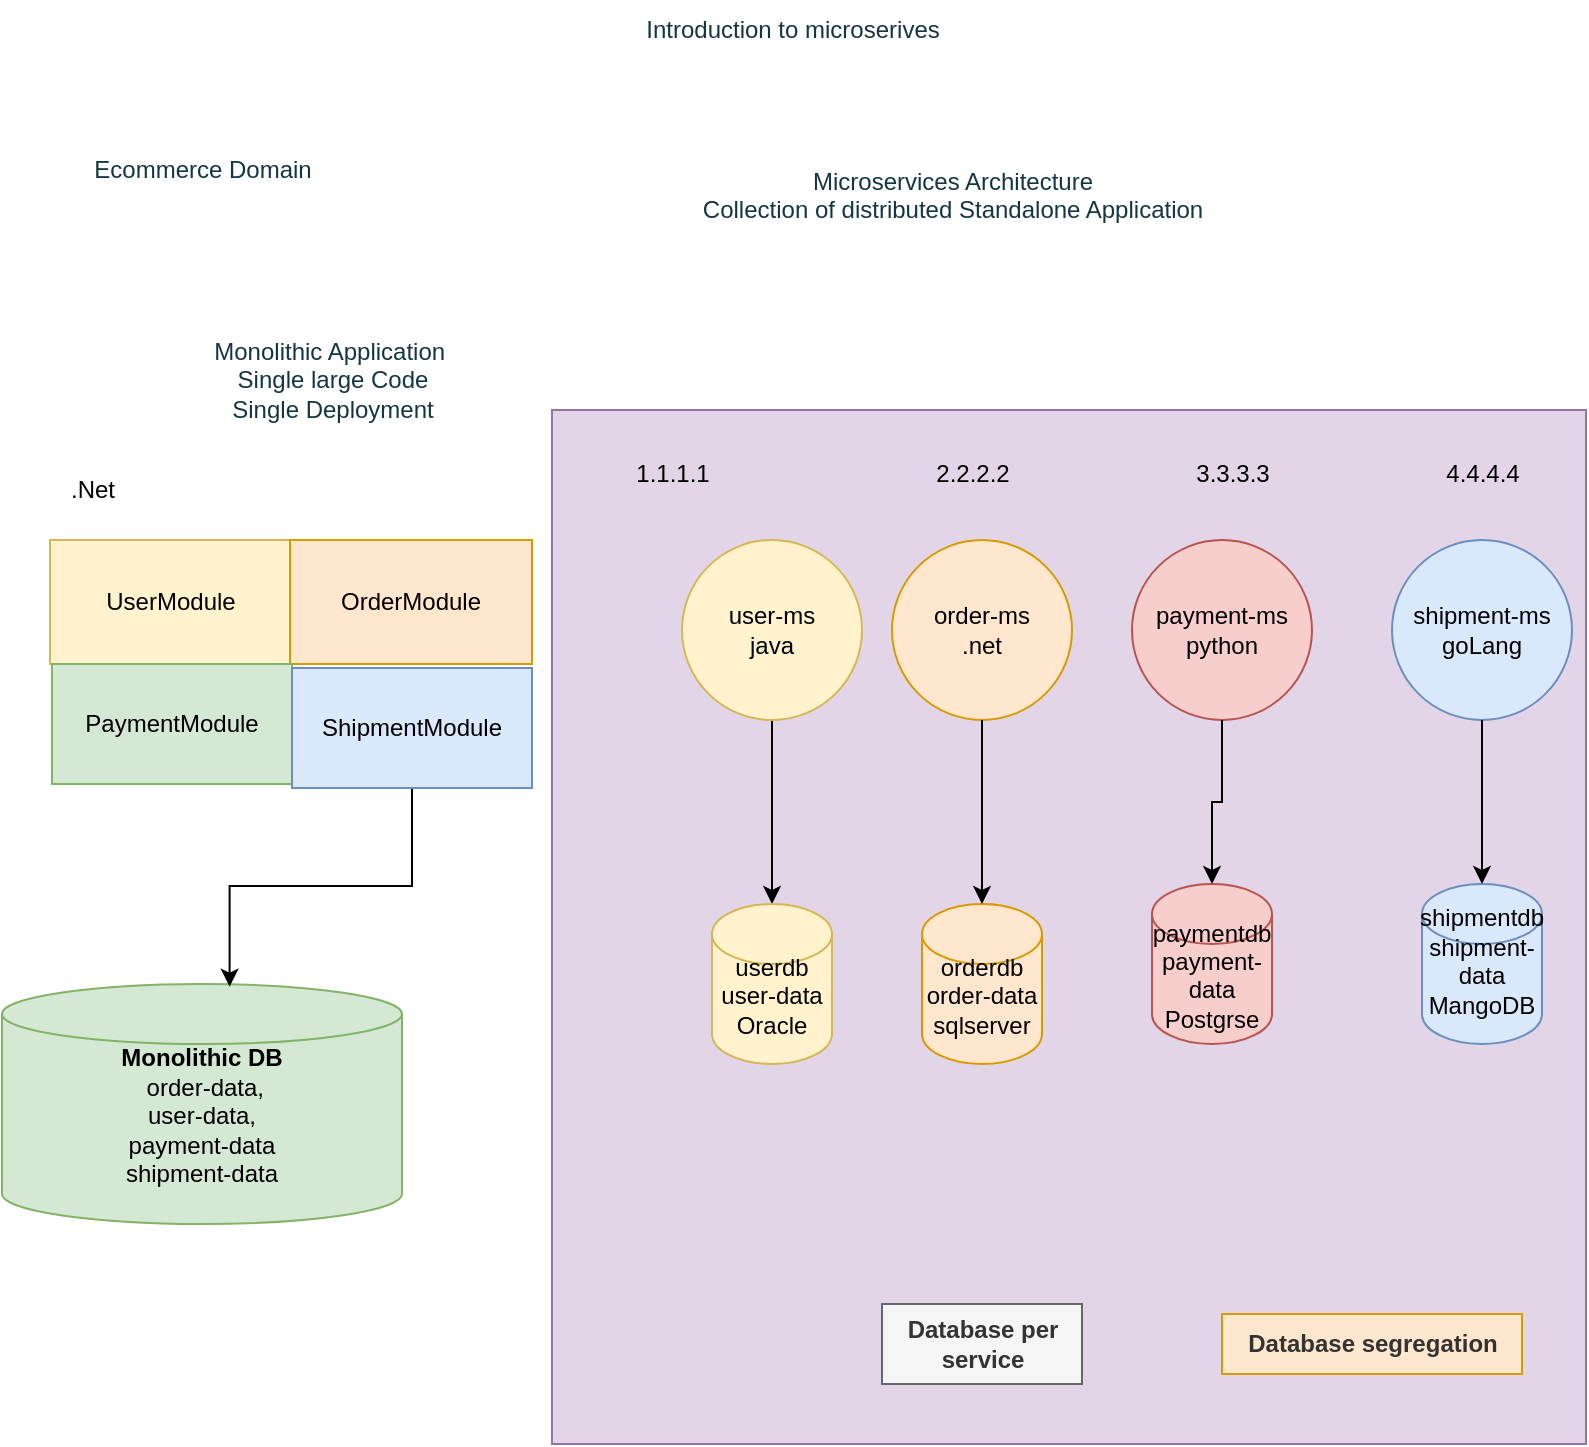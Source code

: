 <mxfile version="25.0.3">
  <diagram name="Page-1" id="UXMfbNBQjLJ-kPQGniS_">
    <mxGraphModel dx="827" dy="479" grid="1" gridSize="10" guides="1" tooltips="1" connect="1" arrows="1" fold="1" page="1" pageScale="1" pageWidth="850" pageHeight="1100" math="0" shadow="0">
      <root>
        <mxCell id="0" />
        <mxCell id="1" parent="0" />
        <mxCell id="B1IfwEj7gEJotNtnwie7-29" value="" style="whiteSpace=wrap;html=1;aspect=fixed;fillColor=#e1d5e7;strokeColor=#9673a6;" vertex="1" parent="1">
          <mxGeometry x="320" y="263" width="517" height="517" as="geometry" />
        </mxCell>
        <mxCell id="LD3GyetGCkAazv5x7Dmc-3" value="Introduction to microserives" style="text;html=1;align=center;verticalAlign=middle;resizable=0;points=[];autosize=1;strokeColor=none;fillColor=none;labelBackgroundColor=none;fontColor=#143642;" parent="1" vertex="1">
          <mxGeometry x="355" y="58" width="170" height="30" as="geometry" />
        </mxCell>
        <mxCell id="LD3GyetGCkAazv5x7Dmc-4" value="Ecommerce Domain&lt;div&gt;&lt;br&gt;&lt;/div&gt;" style="text;html=1;align=center;verticalAlign=middle;resizable=0;points=[];autosize=1;strokeColor=none;fillColor=none;labelBackgroundColor=none;fontColor=#143642;" parent="1" vertex="1">
          <mxGeometry x="80" y="130" width="130" height="40" as="geometry" />
        </mxCell>
        <mxCell id="LD3GyetGCkAazv5x7Dmc-12" value="Monolithic Application&amp;nbsp;&lt;div&gt;Single large Code&lt;/div&gt;&lt;div&gt;Single Deployment&lt;/div&gt;&lt;div&gt;&lt;br&gt;&lt;/div&gt;" style="text;html=1;align=center;verticalAlign=middle;resizable=0;points=[];autosize=1;strokeColor=none;fillColor=none;labelBackgroundColor=none;fontColor=#143642;" parent="1" vertex="1">
          <mxGeometry x="140" y="220" width="140" height="70" as="geometry" />
        </mxCell>
        <mxCell id="LD3GyetGCkAazv5x7Dmc-13" value="Microservices Architecture&lt;div&gt;Collection of distributed Standalone Application&lt;/div&gt;&lt;div&gt;&lt;br&gt;&lt;/div&gt;" style="text;html=1;align=center;verticalAlign=middle;resizable=0;points=[];autosize=1;strokeColor=none;fillColor=none;labelBackgroundColor=none;fontColor=#143642;" parent="1" vertex="1">
          <mxGeometry x="385" y="133" width="270" height="60" as="geometry" />
        </mxCell>
        <mxCell id="B1IfwEj7gEJotNtnwie7-2" value="UserModule" style="rounded=0;whiteSpace=wrap;html=1;fillColor=#fff2cc;strokeColor=#d6b656;" vertex="1" parent="1">
          <mxGeometry x="69" y="328" width="121" height="62" as="geometry" />
        </mxCell>
        <mxCell id="B1IfwEj7gEJotNtnwie7-3" value="OrderModule" style="rounded=0;whiteSpace=wrap;html=1;fillColor=#ffe6cc;strokeColor=#d79b00;" vertex="1" parent="1">
          <mxGeometry x="189" y="328" width="121" height="62" as="geometry" />
        </mxCell>
        <mxCell id="B1IfwEj7gEJotNtnwie7-4" value="PaymentModule" style="rounded=0;whiteSpace=wrap;html=1;fillColor=#d5e8d4;strokeColor=#82b366;" vertex="1" parent="1">
          <mxGeometry x="70" y="390" width="120" height="60" as="geometry" />
        </mxCell>
        <mxCell id="B1IfwEj7gEJotNtnwie7-6" value="&lt;b&gt;Monolithic DB&lt;/b&gt;&lt;div&gt;&amp;nbsp;order-data,&lt;/div&gt;&lt;div&gt;user-data,&lt;/div&gt;&lt;div&gt;payment-data&lt;/div&gt;&lt;div&gt;shipment-data&lt;/div&gt;&lt;div&gt;&lt;br&gt;&lt;/div&gt;" style="shape=cylinder3;whiteSpace=wrap;html=1;boundedLbl=1;backgroundOutline=1;size=15;fillColor=#d5e8d4;strokeColor=#82b366;" vertex="1" parent="1">
          <mxGeometry x="45" y="550" width="200" height="120" as="geometry" />
        </mxCell>
        <mxCell id="B1IfwEj7gEJotNtnwie7-10" style="edgeStyle=orthogonalEdgeStyle;rounded=0;orthogonalLoop=1;jettySize=auto;html=1;entryX=0.569;entryY=0.011;entryDx=0;entryDy=0;entryPerimeter=0;" edge="1" parent="1" source="B1IfwEj7gEJotNtnwie7-5" target="B1IfwEj7gEJotNtnwie7-6">
          <mxGeometry relative="1" as="geometry" />
        </mxCell>
        <mxCell id="B1IfwEj7gEJotNtnwie7-13" value="" style="edgeStyle=orthogonalEdgeStyle;rounded=0;orthogonalLoop=1;jettySize=auto;html=1;" edge="1" parent="1" source="B1IfwEj7gEJotNtnwie7-11" target="B1IfwEj7gEJotNtnwie7-12">
          <mxGeometry relative="1" as="geometry" />
        </mxCell>
        <mxCell id="B1IfwEj7gEJotNtnwie7-11" value="user-ms&lt;div&gt;java&lt;/div&gt;" style="ellipse;whiteSpace=wrap;html=1;aspect=fixed;fillColor=#fff2cc;strokeColor=#d6b656;" vertex="1" parent="1">
          <mxGeometry x="385" y="328" width="90" height="90" as="geometry" />
        </mxCell>
        <mxCell id="B1IfwEj7gEJotNtnwie7-12" value="userdb&lt;div&gt;user-data&lt;/div&gt;&lt;div&gt;Oracle&lt;/div&gt;&lt;div&gt;&lt;br&gt;&lt;/div&gt;" style="shape=cylinder3;whiteSpace=wrap;html=1;boundedLbl=1;backgroundOutline=1;size=15;fillColor=#fff2cc;strokeColor=#d6b656;" vertex="1" parent="1">
          <mxGeometry x="400" y="510" width="60" height="80" as="geometry" />
        </mxCell>
        <mxCell id="B1IfwEj7gEJotNtnwie7-14" value="order-ms&lt;div&gt;.net&lt;/div&gt;" style="ellipse;whiteSpace=wrap;html=1;aspect=fixed;fillColor=#ffe6cc;strokeColor=#d79b00;" vertex="1" parent="1">
          <mxGeometry x="490" y="328" width="90" height="90" as="geometry" />
        </mxCell>
        <mxCell id="B1IfwEj7gEJotNtnwie7-15" value="orderdb&lt;div&gt;order-data&lt;/div&gt;&lt;div&gt;sqlserver&lt;/div&gt;&lt;div&gt;&lt;br&gt;&lt;/div&gt;" style="shape=cylinder3;whiteSpace=wrap;html=1;boundedLbl=1;backgroundOutline=1;size=15;fillColor=#ffe6cc;strokeColor=#d79b00;" vertex="1" parent="1">
          <mxGeometry x="505" y="510" width="60" height="80" as="geometry" />
        </mxCell>
        <mxCell id="B1IfwEj7gEJotNtnwie7-16" style="edgeStyle=orthogonalEdgeStyle;rounded=0;orthogonalLoop=1;jettySize=auto;html=1;entryX=0.5;entryY=0;entryDx=0;entryDy=0;entryPerimeter=0;" edge="1" parent="1" source="B1IfwEj7gEJotNtnwie7-14" target="B1IfwEj7gEJotNtnwie7-15">
          <mxGeometry relative="1" as="geometry" />
        </mxCell>
        <mxCell id="B1IfwEj7gEJotNtnwie7-17" value="payment-ms&lt;div&gt;python&lt;/div&gt;" style="ellipse;whiteSpace=wrap;html=1;aspect=fixed;fillColor=#f8cecc;strokeColor=#b85450;" vertex="1" parent="1">
          <mxGeometry x="610" y="328" width="90" height="90" as="geometry" />
        </mxCell>
        <mxCell id="B1IfwEj7gEJotNtnwie7-18" value="paymentdb&lt;div&gt;payment-data&lt;/div&gt;&lt;div&gt;Postgrse&lt;/div&gt;&lt;div&gt;&lt;br&gt;&lt;/div&gt;" style="shape=cylinder3;whiteSpace=wrap;html=1;boundedLbl=1;backgroundOutline=1;size=15;fillColor=#f8cecc;strokeColor=#b85450;" vertex="1" parent="1">
          <mxGeometry x="620" y="500" width="60" height="80" as="geometry" />
        </mxCell>
        <mxCell id="B1IfwEj7gEJotNtnwie7-5" value="ShipmentModule" style="rounded=0;whiteSpace=wrap;html=1;fillColor=#dae8fc;strokeColor=#6c8ebf;" vertex="1" parent="1">
          <mxGeometry x="190" y="392" width="120" height="60" as="geometry" />
        </mxCell>
        <mxCell id="B1IfwEj7gEJotNtnwie7-22" style="edgeStyle=orthogonalEdgeStyle;rounded=0;orthogonalLoop=1;jettySize=auto;html=1;entryX=0.5;entryY=0;entryDx=0;entryDy=0;entryPerimeter=0;" edge="1" parent="1" source="B1IfwEj7gEJotNtnwie7-17" target="B1IfwEj7gEJotNtnwie7-18">
          <mxGeometry relative="1" as="geometry" />
        </mxCell>
        <mxCell id="B1IfwEj7gEJotNtnwie7-23" value="shipment-ms&lt;div&gt;goLang&lt;/div&gt;" style="ellipse;whiteSpace=wrap;html=1;aspect=fixed;fillColor=#dae8fc;strokeColor=#6c8ebf;" vertex="1" parent="1">
          <mxGeometry x="740" y="328" width="90" height="90" as="geometry" />
        </mxCell>
        <mxCell id="B1IfwEj7gEJotNtnwie7-24" value="shipmentdb&lt;br&gt;&lt;div&gt;shipment-data&lt;/div&gt;&lt;div&gt;MangoDB&lt;/div&gt;&lt;div&gt;&lt;br&gt;&lt;/div&gt;&lt;div&gt;&lt;br&gt;&lt;/div&gt;" style="shape=cylinder3;whiteSpace=wrap;html=1;boundedLbl=1;backgroundOutline=1;size=15;fillColor=#dae8fc;strokeColor=#6c8ebf;" vertex="1" parent="1">
          <mxGeometry x="755" y="500" width="60" height="80" as="geometry" />
        </mxCell>
        <mxCell id="B1IfwEj7gEJotNtnwie7-25" style="edgeStyle=orthogonalEdgeStyle;rounded=0;orthogonalLoop=1;jettySize=auto;html=1;entryX=0.5;entryY=0;entryDx=0;entryDy=0;entryPerimeter=0;" edge="1" parent="1" source="B1IfwEj7gEJotNtnwie7-23" target="B1IfwEj7gEJotNtnwie7-24">
          <mxGeometry relative="1" as="geometry" />
        </mxCell>
        <mxCell id="B1IfwEj7gEJotNtnwie7-28" value="&lt;span style=&quot;background-color: initial;&quot;&gt;.Net&lt;/span&gt;" style="text;html=1;align=center;verticalAlign=middle;resizable=0;points=[];autosize=1;strokeColor=none;fillColor=none;" vertex="1" parent="1">
          <mxGeometry x="65" y="288" width="50" height="30" as="geometry" />
        </mxCell>
        <mxCell id="B1IfwEj7gEJotNtnwie7-30" value="1.1.1.1" style="text;html=1;align=center;verticalAlign=middle;resizable=0;points=[];autosize=1;strokeColor=none;fillColor=none;" vertex="1" parent="1">
          <mxGeometry x="350" y="280" width="60" height="30" as="geometry" />
        </mxCell>
        <mxCell id="B1IfwEj7gEJotNtnwie7-31" value="2.2.2.2" style="text;html=1;align=center;verticalAlign=middle;resizable=0;points=[];autosize=1;strokeColor=none;fillColor=none;" vertex="1" parent="1">
          <mxGeometry x="500" y="280" width="60" height="30" as="geometry" />
        </mxCell>
        <mxCell id="B1IfwEj7gEJotNtnwie7-32" value="3.3.3.3" style="text;html=1;align=center;verticalAlign=middle;resizable=0;points=[];autosize=1;strokeColor=none;fillColor=none;" vertex="1" parent="1">
          <mxGeometry x="630" y="280" width="60" height="30" as="geometry" />
        </mxCell>
        <mxCell id="B1IfwEj7gEJotNtnwie7-33" value="4.4.4.4" style="text;html=1;align=center;verticalAlign=middle;resizable=0;points=[];autosize=1;strokeColor=none;fillColor=none;" vertex="1" parent="1">
          <mxGeometry x="755" y="280" width="60" height="30" as="geometry" />
        </mxCell>
        <mxCell id="B1IfwEj7gEJotNtnwie7-34" value="&lt;b&gt;Database per&lt;/b&gt;&lt;div&gt;&lt;b&gt;service&lt;/b&gt;&lt;/div&gt;" style="text;html=1;align=center;verticalAlign=middle;resizable=0;points=[];autosize=1;strokeColor=#666666;fillColor=#f5f5f5;fontColor=#333333;" vertex="1" parent="1">
          <mxGeometry x="485" y="710" width="100" height="40" as="geometry" />
        </mxCell>
        <mxCell id="B1IfwEj7gEJotNtnwie7-36" value="&lt;b&gt;Database segregation&lt;/b&gt;" style="text;html=1;align=center;verticalAlign=middle;resizable=0;points=[];autosize=1;fillColor=#ffe6cc;strokeColor=#d79b00;fontFamily=Helvetica;fontSize=12;fontColor=#333333;" vertex="1" parent="1">
          <mxGeometry x="655" y="715" width="150" height="30" as="geometry" />
        </mxCell>
      </root>
    </mxGraphModel>
  </diagram>
</mxfile>
